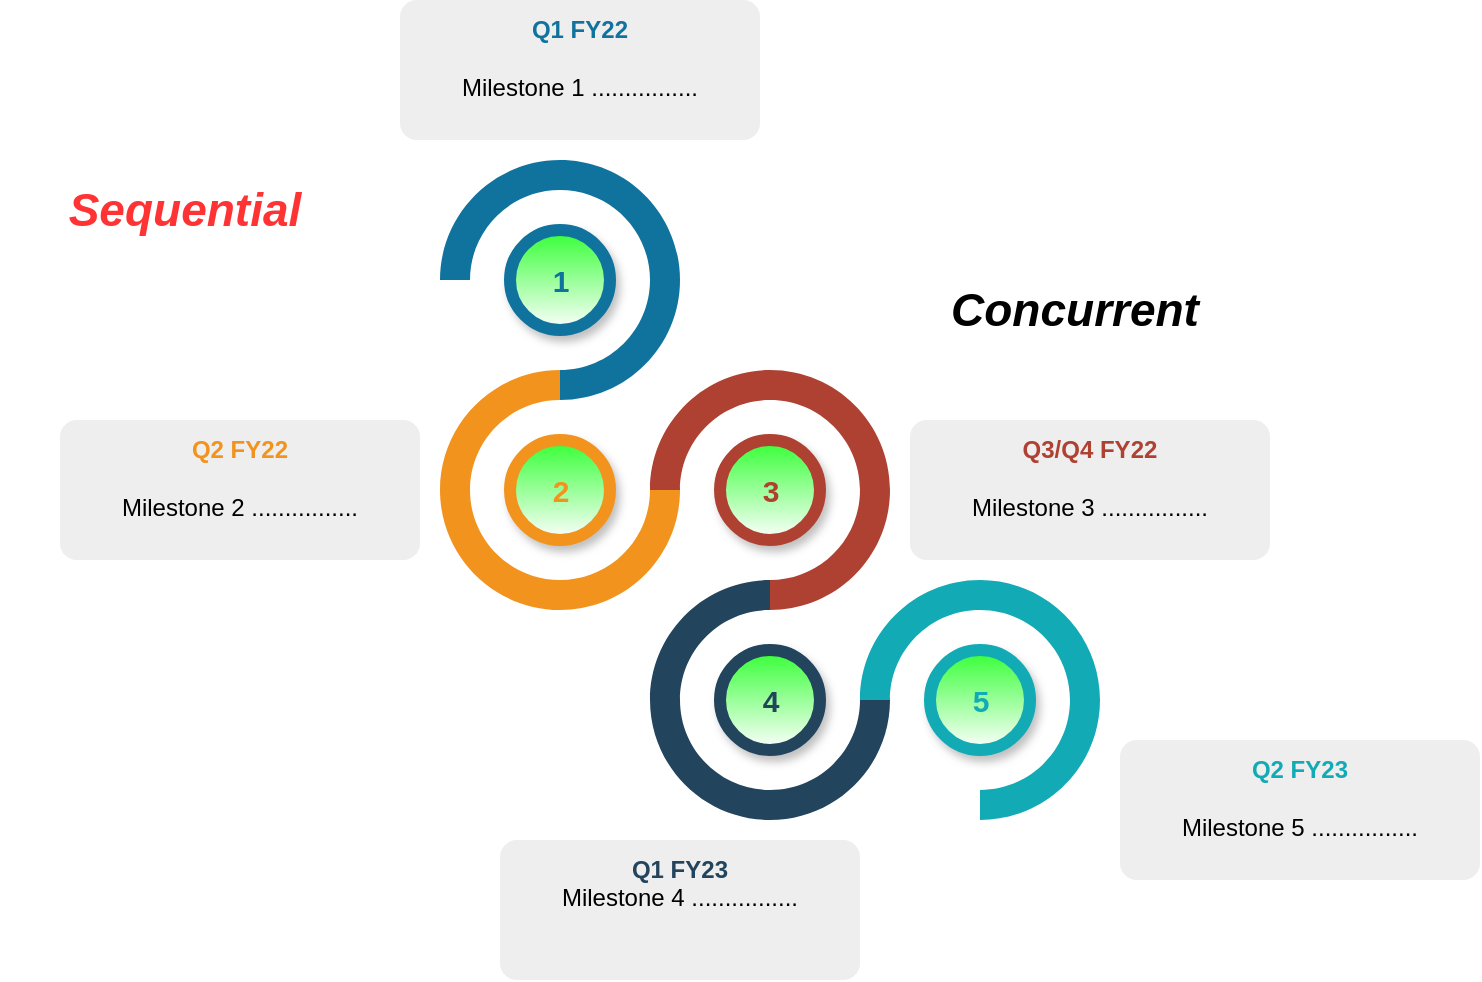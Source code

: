 <mxfile version="14.9.2" type="device"><diagram name="Page-1" id="3e8102d1-ef87-2e61-34e1-82d9a586fe2e"><mxGraphModel dx="1117" dy="876" grid="1" gridSize="10" guides="1" tooltips="1" connect="1" arrows="1" fold="1" page="1" pageScale="1" pageWidth="1100" pageHeight="850" background="none" math="0" shadow="0"><root><mxCell id="0"/><mxCell id="1" parent="0"/><mxCell id="pnkOFeho1cm9JTYJ9L0I-33" value="" style="verticalLabelPosition=bottom;verticalAlign=top;html=1;shape=mxgraph.basic.partConcEllipse;startAngle=0.75;endAngle=0.5;arcWidth=0.25;fillColor=#10739E;strokeColor=none;shadow=0;" parent="1" vertex="1"><mxGeometry x="380" y="220" width="120" height="120" as="geometry"/></mxCell><mxCell id="pnkOFeho1cm9JTYJ9L0I-34" value="" style="verticalLabelPosition=bottom;verticalAlign=top;html=1;shape=mxgraph.basic.partConcEllipse;startAngle=0.25;endAngle=0;arcWidth=0.25;fillColor=#F2931E;strokeColor=none;shadow=0;" parent="1" vertex="1"><mxGeometry x="380" y="325" width="120" height="120" as="geometry"/></mxCell><mxCell id="pnkOFeho1cm9JTYJ9L0I-35" value="" style="verticalLabelPosition=bottom;verticalAlign=top;html=1;shape=mxgraph.basic.partConcEllipse;startAngle=0.75;endAngle=0.5;arcWidth=0.25;fillColor=#AE4132;strokeColor=none;shadow=0;" parent="1" vertex="1"><mxGeometry x="485" y="325" width="120" height="120" as="geometry"/></mxCell><mxCell id="pnkOFeho1cm9JTYJ9L0I-36" value="" style="verticalLabelPosition=bottom;verticalAlign=top;html=1;shape=mxgraph.basic.partConcEllipse;startAngle=0.25;endAngle=0;arcWidth=0.25;fillColor=#23445D;strokeColor=none;shadow=0;" parent="1" vertex="1"><mxGeometry x="485" y="430" width="120" height="120" as="geometry"/></mxCell><mxCell id="pnkOFeho1cm9JTYJ9L0I-37" value="" style="verticalLabelPosition=bottom;verticalAlign=top;html=1;shape=mxgraph.basic.partConcEllipse;startAngle=0.75;endAngle=0.5;arcWidth=0.25;fillColor=#12AAB5;strokeColor=none;shadow=0;" parent="1" vertex="1"><mxGeometry x="590" y="430" width="120" height="120" as="geometry"/></mxCell><mxCell id="pnkOFeho1cm9JTYJ9L0I-38" value="1" style="shape=ellipse;strokeWidth=6;strokeColor=#10739E;fontSize=15;html=1;fontStyle=1;fontColor=#10739E;shadow=1;fillColor=#33FF33;gradientColor=#ffffff;" parent="1" vertex="1"><mxGeometry x="415" y="255" width="50" height="50" as="geometry"/></mxCell><mxCell id="pnkOFeho1cm9JTYJ9L0I-39" value="2" style="shape=ellipse;strokeWidth=6;strokeColor=#F2931E;fontSize=15;html=1;fontStyle=1;fontColor=#F2931E;shadow=1;fillColor=#33FF33;gradientColor=#ffffff;" parent="1" vertex="1"><mxGeometry x="415" y="360" width="50" height="50" as="geometry"/></mxCell><mxCell id="pnkOFeho1cm9JTYJ9L0I-40" value="3" style="shape=ellipse;strokeWidth=6;strokeColor=#AE4132;fontSize=15;html=1;fontStyle=1;fontColor=#AE4132;shadow=1;fillColor=#33FF33;gradientColor=#ffffff;" parent="1" vertex="1"><mxGeometry x="520" y="360" width="50" height="50" as="geometry"/></mxCell><mxCell id="pnkOFeho1cm9JTYJ9L0I-41" value="4" style="shape=ellipse;strokeWidth=6;strokeColor=#23445D;fontSize=15;html=1;fontStyle=1;fontColor=#23445D;shadow=1;fillColor=#33FF33;gradientColor=#ffffff;" parent="1" vertex="1"><mxGeometry x="520" y="465" width="50" height="50" as="geometry"/></mxCell><mxCell id="pnkOFeho1cm9JTYJ9L0I-42" value="5" style="shape=ellipse;strokeWidth=6;strokeColor=#12AAB5;fontSize=15;html=1;fontStyle=1;fontColor=#12AAB5;shadow=1;fillColor=#33FF33;gradientColor=#ffffff;" parent="1" vertex="1"><mxGeometry x="625" y="465" width="50" height="50" as="geometry"/></mxCell><mxCell id="pnkOFeho1cm9JTYJ9L0I-43" value="&lt;b style=&quot;color: rgb(16 , 115 , 158)&quot;&gt;Q1 FY22&lt;/b&gt;&lt;br&gt;&lt;br&gt;Milestone 1 ................" style="rounded=1;strokeColor=none;fillColor=#EEEEEE;align=center;arcSize=12;verticalAlign=top;whiteSpace=wrap;html=1;fontSize=12;spacing=3;shadow=0;" parent="1" vertex="1"><mxGeometry x="360" y="140" width="180" height="70" as="geometry"/></mxCell><mxCell id="pnkOFeho1cm9JTYJ9L0I-44" value="&lt;font style=&quot;font-size: 10px&quot;&gt;&lt;font style=&quot;font-size: 12px&quot; color=&quot;#F2931E&quot;&gt;&lt;b&gt;Q2 FY22&lt;/b&gt;&lt;/font&gt;&lt;br&gt;&lt;br&gt;&lt;span style=&quot;font-size: 12px&quot;&gt;Milestone 2 ................&lt;/span&gt;&lt;br&gt;&lt;/font&gt;" style="rounded=1;strokeColor=none;fillColor=#EEEEEE;align=center;arcSize=12;verticalAlign=top;whiteSpace=wrap;html=1;fontSize=12;spacing=3;shadow=0;" parent="1" vertex="1"><mxGeometry x="190" y="350" width="180" height="70" as="geometry"/></mxCell><mxCell id="pnkOFeho1cm9JTYJ9L0I-45" value="&lt;font&gt;&lt;font color=&quot;#ae4132&quot;&gt;&lt;b&gt;Q3/Q4 FY22&lt;/b&gt;&lt;/font&gt;&lt;br&gt;&lt;span style=&quot;font-size: 10px&quot;&gt;&lt;br&gt;&lt;/span&gt;Milestone 3 ................&lt;br&gt;&lt;/font&gt;" style="rounded=1;strokeColor=none;fillColor=#EEEEEE;align=center;arcSize=12;verticalAlign=top;whiteSpace=wrap;html=1;fontSize=12;spacing=3;shadow=0;" parent="1" vertex="1"><mxGeometry x="615" y="350" width="180" height="70" as="geometry"/></mxCell><mxCell id="pnkOFeho1cm9JTYJ9L0I-46" value="&lt;font style=&quot;font-size: 10px&quot;&gt;&lt;font style=&quot;font-size: 12px&quot; color=&quot;#23445D&quot;&gt;&lt;b&gt;Q1 FY23&lt;/b&gt;&lt;/font&gt;&lt;br&gt;&lt;span style=&quot;font-size: 12px&quot;&gt;Milestone 4 ................&lt;/span&gt;&lt;br&gt;&lt;/font&gt;" style="rounded=1;strokeColor=none;fillColor=#EEEEEE;align=center;arcSize=12;verticalAlign=top;whiteSpace=wrap;html=1;fontSize=12;spacing=3;shadow=0;" parent="1" vertex="1"><mxGeometry x="410" y="560" width="180" height="70" as="geometry"/></mxCell><mxCell id="pnkOFeho1cm9JTYJ9L0I-47" value="&lt;font style=&quot;font-size: 10px&quot;&gt;&lt;font style=&quot;font-size: 12px&quot; color=&quot;#12AAB5&quot;&gt;&lt;b&gt;Q2 FY23&lt;/b&gt;&lt;/font&gt;&lt;br&gt;&lt;br&gt;&lt;span style=&quot;font-size: 12px&quot;&gt;Milestone 5 ................&lt;/span&gt;&lt;br&gt;&lt;/font&gt;" style="rounded=1;strokeColor=none;fillColor=#EEEEEE;align=center;arcSize=12;verticalAlign=top;whiteSpace=wrap;html=1;fontSize=12;spacing=3;shadow=0;" parent="1" vertex="1"><mxGeometry x="720" y="510" width="180" height="70" as="geometry"/></mxCell><mxCell id="yUqx7eu8m5xv8x273C85-4" value="&lt;b&gt;&lt;i&gt;&lt;font color=&quot;#ff3333&quot; style=&quot;font-size: 23px&quot;&gt;Sequential&lt;/font&gt;&lt;/i&gt;&lt;/b&gt;" style="text;html=1;strokeColor=none;fillColor=none;align=center;verticalAlign=middle;whiteSpace=wrap;rounded=0;" vertex="1" parent="1"><mxGeometry x="160" y="235" width="185" height="20" as="geometry"/></mxCell><mxCell id="yUqx7eu8m5xv8x273C85-5" value="&lt;b&gt;&lt;i&gt;&lt;font style=&quot;font-size: 23px&quot;&gt;Concurrent&lt;/font&gt;&lt;/i&gt;&lt;/b&gt;" style="text;html=1;strokeColor=none;fillColor=none;align=center;verticalAlign=middle;whiteSpace=wrap;rounded=0;" vertex="1" parent="1"><mxGeometry x="605" y="285" width="185" height="20" as="geometry"/></mxCell></root></mxGraphModel></diagram></mxfile>